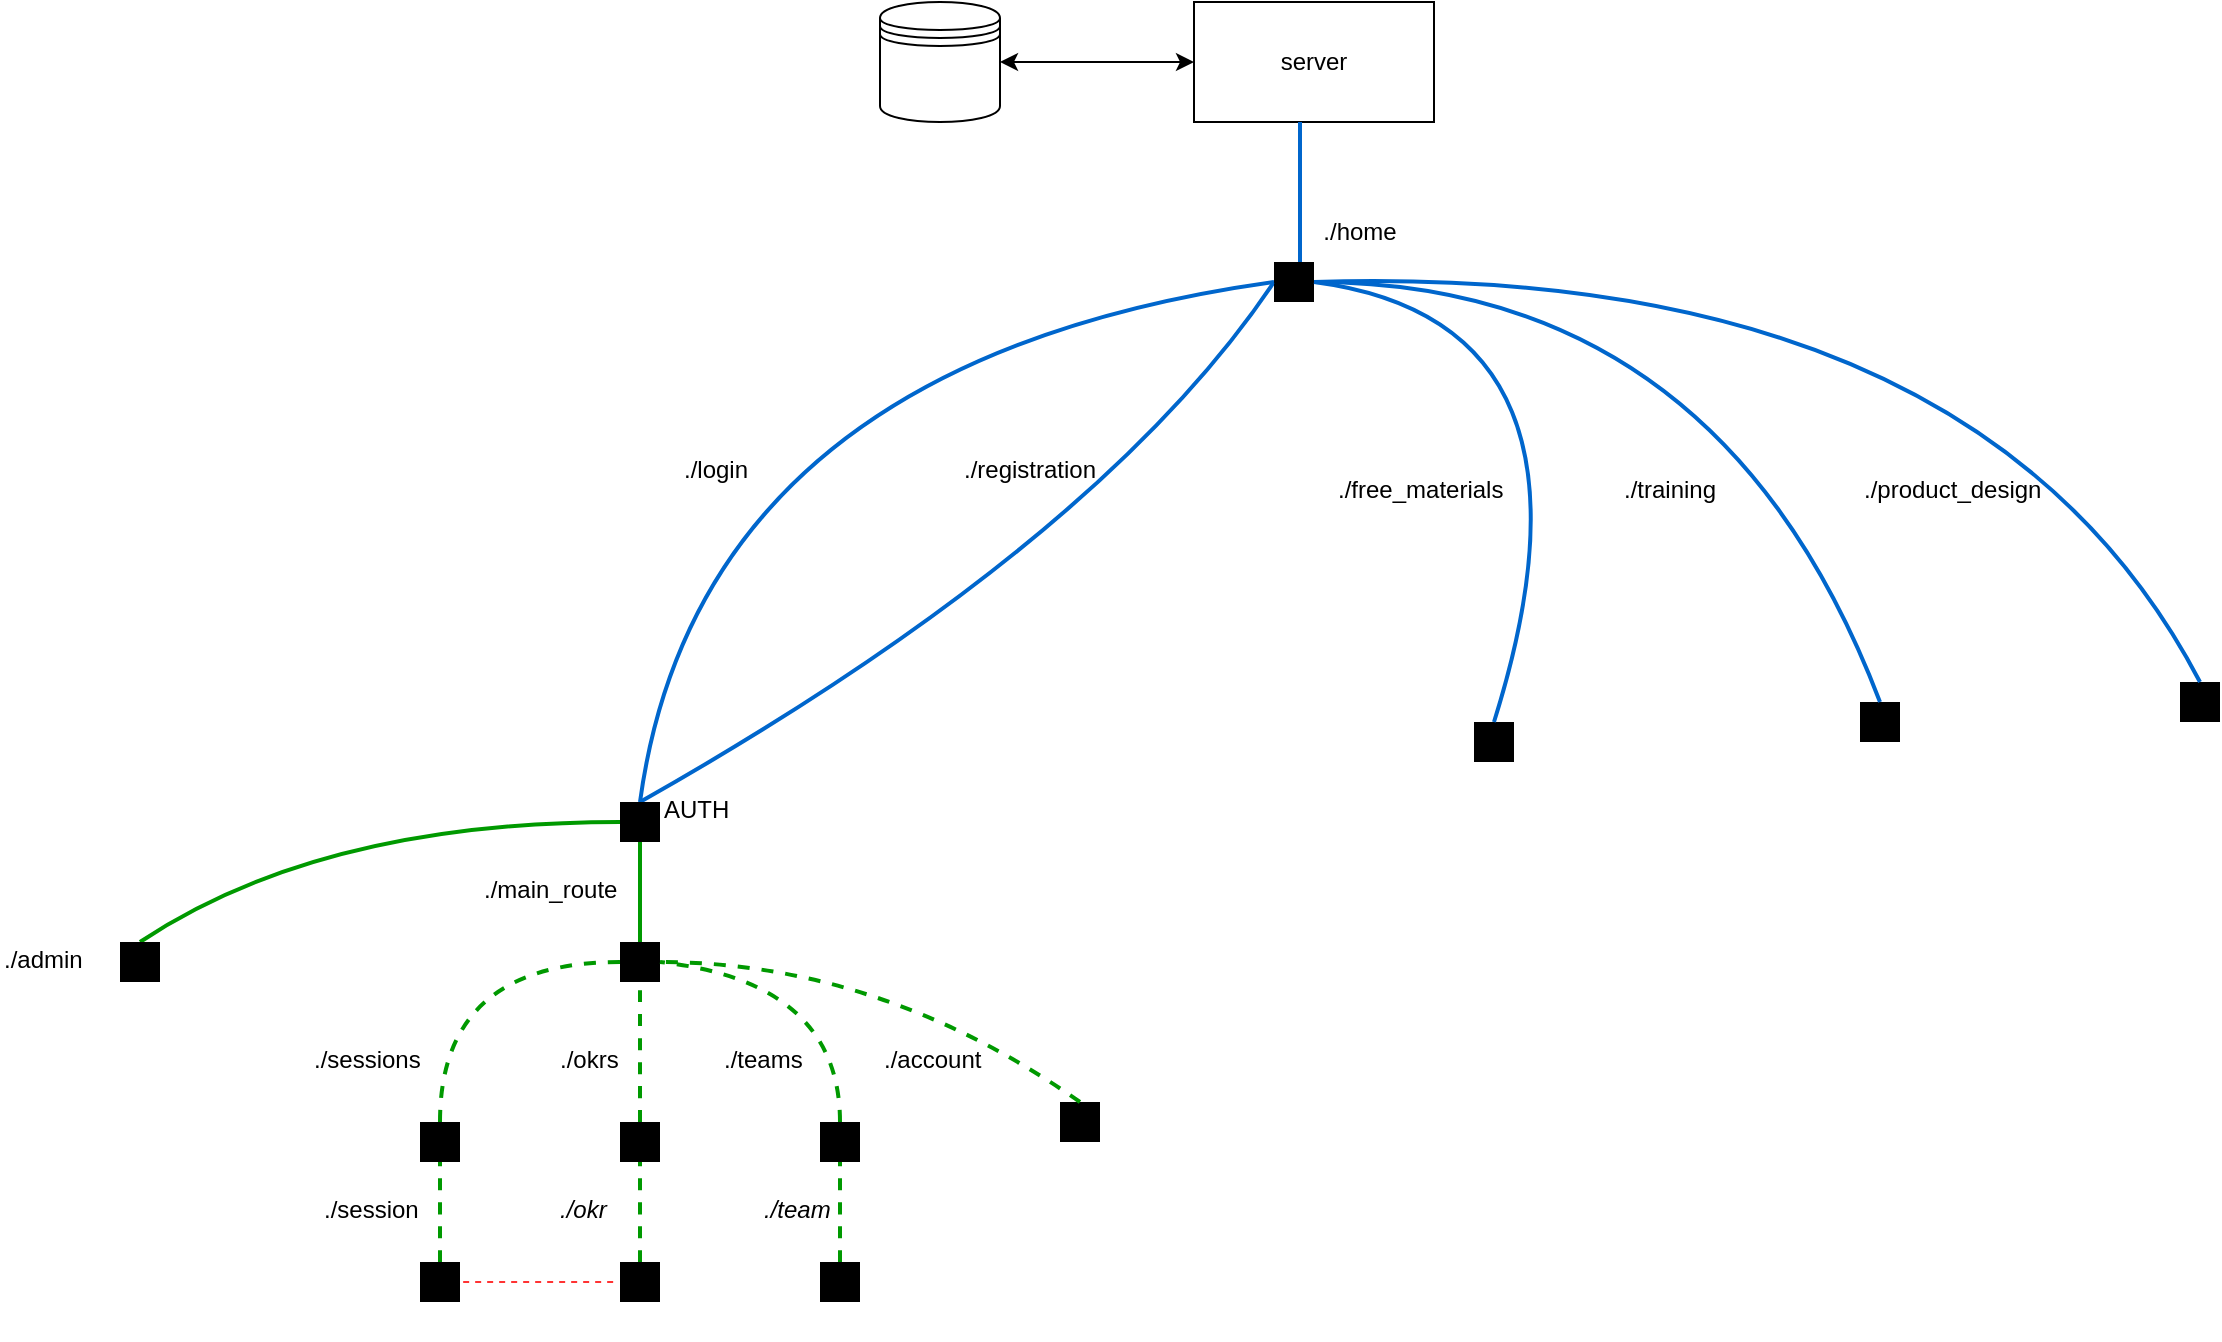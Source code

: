 <mxfile version="20.2.7" type="github">
  <diagram name="Page-1" id="b33cb84f-bf7a-9ccf-f142-242d16432e5d">
    <mxGraphModel dx="1477" dy="687" grid="1" gridSize="10" guides="1" tooltips="1" connect="1" arrows="1" fold="1" page="1" pageScale="1.5" pageWidth="1169" pageHeight="826" background="none" math="0" shadow="0">
      <root>
        <mxCell id="0" style=";html=1;" />
        <mxCell id="1" style=";html=1;" parent="0" />
        <mxCell id="vKaX04_a_XMLNVxywBgB-5" style="edgeStyle=none;curved=1;html=1;endArrow=none;endFill=0;strokeColor=#009900;strokeWidth=2;fontSize=24;fillColor=#FFFFFF;exitX=0.5;exitY=0;exitDx=0;exitDy=0;entryX=0;entryY=0.5;entryDx=0;entryDy=0;" edge="1" parent="1" source="vKaX04_a_XMLNVxywBgB-6" target="2a5a01dd2e413fbf-13">
          <mxGeometry relative="1" as="geometry">
            <Array as="points">
              <mxPoint x="380" y="470" />
            </Array>
            <mxPoint x="389.138" y="330" as="sourcePoint" />
            <mxPoint x="480" y="450" as="targetPoint" />
          </mxGeometry>
        </mxCell>
        <mxCell id="vKaX04_a_XMLNVxywBgB-3" style="edgeStyle=none;curved=1;html=1;endArrow=none;endFill=0;strokeColor=#0066CC;strokeWidth=2;fontSize=24;fillColor=#FFFFFF;exitX=0.5;exitY=0;exitDx=0;exitDy=0;entryX=0;entryY=0.5;entryDx=0;entryDy=0;" edge="1" parent="1" source="2a5a01dd2e413fbf-13" target="2a5a01dd2e413fbf-12">
          <mxGeometry relative="1" as="geometry">
            <Array as="points">
              <mxPoint x="770" y="330" />
            </Array>
            <mxPoint x="620" y="430" as="sourcePoint" />
            <mxPoint x="860" y="200" as="targetPoint" />
          </mxGeometry>
        </mxCell>
        <mxCell id="2a5a01dd2e413fbf-12" value="" style="whiteSpace=wrap;html=1;rounded=0;shadow=0;strokeWidth=1;fillColor=#000000;fontSize=24;align=right;strokeColor=none;" parent="1" vertex="1">
          <mxGeometry x="857" y="190" width="20" height="20" as="geometry" />
        </mxCell>
        <mxCell id="2a5a01dd2e413fbf-44" style="edgeStyle=none;curved=1;html=1;endArrow=none;endFill=0;strokeColor=#0066CC;strokeWidth=2;fontSize=24;entryX=0;entryY=0.5;entryDx=0;entryDy=0;exitX=0.5;exitY=0;exitDx=0;exitDy=0;fillColor=#FFFFFF;" parent="1" source="2a5a01dd2e413fbf-13" target="2a5a01dd2e413fbf-12" edge="1">
          <mxGeometry relative="1" as="geometry">
            <Array as="points">
              <mxPoint x="570" y="240" />
            </Array>
            <mxPoint x="490" y="320" as="sourcePoint" />
            <mxPoint x="450" y="620" as="targetPoint" />
          </mxGeometry>
        </mxCell>
        <mxCell id="2a5a01dd2e413fbf-13" value="" style="whiteSpace=wrap;html=1;rounded=0;shadow=0;strokeWidth=1;fillColor=#000000;fontSize=24;align=right;strokeColor=none;" parent="1" vertex="1">
          <mxGeometry x="530" y="460" width="20" height="20" as="geometry" />
        </mxCell>
        <mxCell id="BhT1gj-zwRNEUNMPTzrb-5" value="./home" style="text;html=1;strokeColor=none;fillColor=none;align=center;verticalAlign=middle;whiteSpace=wrap;rounded=0;" parent="1" vertex="1">
          <mxGeometry x="870" y="160" width="60" height="30" as="geometry" />
        </mxCell>
        <mxCell id="BhT1gj-zwRNEUNMPTzrb-8" value="" style="whiteSpace=wrap;html=1;rounded=0;shadow=0;strokeWidth=1;fillColor=#000000;fontSize=24;align=right;strokeColor=none;" parent="1" vertex="1">
          <mxGeometry x="1150" y="410" width="20" height="20" as="geometry" />
        </mxCell>
        <mxCell id="BhT1gj-zwRNEUNMPTzrb-10" value="&lt;div style=&quot;text-align: center;&quot;&gt;./login&amp;nbsp;&lt;/div&gt;&lt;div style=&quot;text-align: center;&quot;&gt;&lt;br&gt;&lt;/div&gt;&lt;div style=&quot;text-align: center;&quot;&gt;&lt;br&gt;&lt;/div&gt;&lt;div style=&quot;text-align: center;&quot;&gt;&lt;br&gt;&lt;/div&gt;" style="text;whiteSpace=wrap;html=1;" parent="1" vertex="1">
          <mxGeometry x="560" y="280" width="45" height="20" as="geometry" />
        </mxCell>
        <mxCell id="BhT1gj-zwRNEUNMPTzrb-13" value="&lt;div style=&quot;text-align: center;&quot;&gt;&lt;br&gt;&lt;/div&gt;" style="text;whiteSpace=wrap;html=1;" parent="1" vertex="1">
          <mxGeometry x="480" y="520" width="60" height="40" as="geometry" />
        </mxCell>
        <mxCell id="BhT1gj-zwRNEUNMPTzrb-19" value="" style="shape=datastore;whiteSpace=wrap;html=1;" parent="1" vertex="1">
          <mxGeometry x="660" y="60" width="60" height="60" as="geometry" />
        </mxCell>
        <mxCell id="BhT1gj-zwRNEUNMPTzrb-20" value="server" style="rounded=0;whiteSpace=wrap;html=1;" parent="1" vertex="1">
          <mxGeometry x="817" y="60" width="120" height="60" as="geometry" />
        </mxCell>
        <mxCell id="BhT1gj-zwRNEUNMPTzrb-23" value="" style="endArrow=classic;startArrow=classic;html=1;rounded=0;fillColor=#B9E0A5;entryX=1;entryY=0.5;entryDx=0;entryDy=0;exitX=0;exitY=0.5;exitDx=0;exitDy=0;" parent="1" source="BhT1gj-zwRNEUNMPTzrb-20" target="BhT1gj-zwRNEUNMPTzrb-19" edge="1">
          <mxGeometry width="50" height="50" relative="1" as="geometry">
            <mxPoint x="740" y="450" as="sourcePoint" />
            <mxPoint x="790" y="400" as="targetPoint" />
          </mxGeometry>
        </mxCell>
        <mxCell id="BhT1gj-zwRNEUNMPTzrb-24" style="edgeStyle=none;curved=1;html=1;endArrow=none;endFill=0;strokeColor=#0066CC;strokeWidth=2;fontSize=24;" parent="1" edge="1">
          <mxGeometry relative="1" as="geometry">
            <Array as="points" />
            <mxPoint x="870" y="190" as="sourcePoint" />
            <mxPoint x="870" y="120" as="targetPoint" />
          </mxGeometry>
        </mxCell>
        <mxCell id="BhT1gj-zwRNEUNMPTzrb-49" style="edgeStyle=none;curved=1;html=1;endArrow=none;endFill=0;strokeColor=#0066CC;strokeWidth=2;fontSize=24;entryX=0.5;entryY=0;entryDx=0;entryDy=0;exitX=1;exitY=0.5;exitDx=0;exitDy=0;" parent="1" source="2a5a01dd2e413fbf-12" target="BhT1gj-zwRNEUNMPTzrb-8" edge="1">
          <mxGeometry relative="1" as="geometry">
            <Array as="points">
              <mxPoint x="1080" y="200" />
            </Array>
            <mxPoint x="1030" y="280" as="sourcePoint" />
            <mxPoint x="867" y="210" as="targetPoint" />
          </mxGeometry>
        </mxCell>
        <mxCell id="BhT1gj-zwRNEUNMPTzrb-50" value="&lt;div style=&quot;text-align: center;&quot;&gt;./training&lt;/div&gt;" style="text;whiteSpace=wrap;html=1;" parent="1" vertex="1">
          <mxGeometry x="1030" y="290" width="70" height="40" as="geometry" />
        </mxCell>
        <mxCell id="BhT1gj-zwRNEUNMPTzrb-51" value="" style="whiteSpace=wrap;html=1;rounded=0;shadow=0;strokeWidth=1;fillColor=#000000;fontSize=24;align=right;strokeColor=none;" parent="1" vertex="1">
          <mxGeometry x="957" y="420" width="20" height="20" as="geometry" />
        </mxCell>
        <mxCell id="BhT1gj-zwRNEUNMPTzrb-53" style="edgeStyle=none;curved=1;html=1;endArrow=none;endFill=0;strokeColor=#0066CC;strokeWidth=2;fontSize=24;entryX=0.5;entryY=0;entryDx=0;entryDy=0;exitX=1;exitY=0.5;exitDx=0;exitDy=0;" parent="1" source="2a5a01dd2e413fbf-12" target="BhT1gj-zwRNEUNMPTzrb-51" edge="1">
          <mxGeometry relative="1" as="geometry">
            <Array as="points">
              <mxPoint x="1030" y="220" />
            </Array>
            <mxPoint x="887" y="210" as="sourcePoint" />
            <mxPoint x="1090" y="430" as="targetPoint" />
          </mxGeometry>
        </mxCell>
        <mxCell id="BhT1gj-zwRNEUNMPTzrb-54" value="&lt;div style=&quot;text-align: center;&quot;&gt;./free_materials&lt;/div&gt;" style="text;whiteSpace=wrap;html=1;" parent="1" vertex="1">
          <mxGeometry x="887" y="290" width="70" height="40" as="geometry" />
        </mxCell>
        <mxCell id="BhT1gj-zwRNEUNMPTzrb-55" value="" style="whiteSpace=wrap;html=1;rounded=0;shadow=0;strokeWidth=1;fillColor=#000000;fontSize=24;align=right;strokeColor=none;" parent="1" vertex="1">
          <mxGeometry x="1310" y="400" width="20" height="20" as="geometry" />
        </mxCell>
        <mxCell id="BhT1gj-zwRNEUNMPTzrb-56" style="edgeStyle=none;curved=1;html=1;endArrow=none;endFill=0;strokeColor=#0066CC;strokeWidth=2;fontSize=24;entryX=0.5;entryY=0;entryDx=0;entryDy=0;exitX=1;exitY=0.5;exitDx=0;exitDy=0;" parent="1" source="2a5a01dd2e413fbf-12" target="BhT1gj-zwRNEUNMPTzrb-55" edge="1">
          <mxGeometry relative="1" as="geometry">
            <Array as="points">
              <mxPoint x="1210" y="190" />
            </Array>
            <mxPoint x="887" y="210" as="sourcePoint" />
            <mxPoint x="1090" y="430" as="targetPoint" />
          </mxGeometry>
        </mxCell>
        <mxCell id="BhT1gj-zwRNEUNMPTzrb-57" value="&lt;div style=&quot;text-align: center;&quot;&gt;./product_design&lt;/div&gt;" style="text;whiteSpace=wrap;html=1;" parent="1" vertex="1">
          <mxGeometry x="1150" y="290" width="70" height="40" as="geometry" />
        </mxCell>
        <mxCell id="vKaX04_a_XMLNVxywBgB-4" value="&lt;div style=&quot;text-align: center;&quot;&gt;./registration&lt;/div&gt;&lt;div style=&quot;text-align: center;&quot;&gt;&lt;br style=&quot;color: rgb(0, 0, 0); font-family: Helvetica; font-size: 12px; font-style: normal; font-variant-ligatures: normal; font-variant-caps: normal; font-weight: 400; letter-spacing: normal; orphans: 2; text-align: center; text-indent: 0px; text-transform: none; widows: 2; word-spacing: 0px; -webkit-text-stroke-width: 0px; background-color: rgb(248, 249, 250); text-decoration-thickness: initial; text-decoration-style: initial; text-decoration-color: initial;&quot;&gt;&#xa;&#xa;&lt;/div&gt;" style="text;whiteSpace=wrap;html=1;" vertex="1" parent="1">
          <mxGeometry x="700" y="280" width="70" height="30" as="geometry" />
        </mxCell>
        <mxCell id="vKaX04_a_XMLNVxywBgB-6" value="" style="whiteSpace=wrap;html=1;rounded=0;shadow=0;strokeWidth=1;fillColor=#000000;fontSize=24;align=right;strokeColor=none;" vertex="1" parent="1">
          <mxGeometry x="280" y="530" width="20" height="20" as="geometry" />
        </mxCell>
        <mxCell id="vKaX04_a_XMLNVxywBgB-7" value="&lt;div style=&quot;text-align: center;&quot;&gt;./admin&lt;/div&gt;&lt;div style=&quot;text-align: center;&quot;&gt;&lt;br&gt;&lt;/div&gt;&lt;div style=&quot;text-align: center;&quot;&gt;&lt;br&gt;&lt;/div&gt;&lt;div style=&quot;text-align: center;&quot;&gt;&lt;br&gt;&lt;/div&gt;&lt;div style=&quot;text-align: center;&quot;&gt;&lt;br style=&quot;color: rgb(0, 0, 0); font-family: Helvetica; font-size: 12px; font-style: normal; font-variant-ligatures: normal; font-variant-caps: normal; font-weight: 400; letter-spacing: normal; orphans: 2; text-align: center; text-indent: 0px; text-transform: none; widows: 2; word-spacing: 0px; -webkit-text-stroke-width: 0px; background-color: rgb(248, 249, 250); text-decoration-thickness: initial; text-decoration-style: initial; text-decoration-color: initial;&quot;&gt;&lt;br&gt;&lt;br&gt;&lt;/div&gt;" style="text;whiteSpace=wrap;html=1;" vertex="1" parent="1">
          <mxGeometry x="220" y="525" width="70" height="30" as="geometry" />
        </mxCell>
        <mxCell id="vKaX04_a_XMLNVxywBgB-12" value="&lt;div style=&quot;text-align: center;&quot;&gt;AUTH&lt;/div&gt;&lt;div style=&quot;text-align: center;&quot;&gt;&lt;br&gt;&lt;/div&gt;&lt;div style=&quot;text-align: center;&quot;&gt;&lt;br&gt;&lt;/div&gt;&lt;div style=&quot;text-align: center;&quot;&gt;&lt;br style=&quot;color: rgb(0, 0, 0); font-family: Helvetica; font-size: 12px; font-style: normal; font-variant-ligatures: normal; font-variant-caps: normal; font-weight: 400; letter-spacing: normal; orphans: 2; text-align: center; text-indent: 0px; text-transform: none; widows: 2; word-spacing: 0px; -webkit-text-stroke-width: 0px; background-color: rgb(248, 249, 250); text-decoration-thickness: initial; text-decoration-style: initial; text-decoration-color: initial;&quot;&gt;&lt;br&gt;&lt;br&gt;&lt;/div&gt;" style="text;whiteSpace=wrap;html=1;" vertex="1" parent="1">
          <mxGeometry x="550" y="450" width="40" height="20" as="geometry" />
        </mxCell>
        <mxCell id="vKaX04_a_XMLNVxywBgB-13" value="" style="whiteSpace=wrap;html=1;rounded=0;shadow=0;strokeWidth=1;fillColor=#000000;fontSize=24;align=right;strokeColor=none;" vertex="1" parent="1">
          <mxGeometry x="430" y="620" width="20" height="20" as="geometry" />
        </mxCell>
        <mxCell id="vKaX04_a_XMLNVxywBgB-14" value="" style="whiteSpace=wrap;html=1;rounded=0;shadow=0;strokeWidth=1;fillColor=#000000;fontSize=24;align=right;strokeColor=none;" vertex="1" parent="1">
          <mxGeometry x="430" y="690" width="20" height="20" as="geometry" />
        </mxCell>
        <mxCell id="vKaX04_a_XMLNVxywBgB-15" value="" style="whiteSpace=wrap;html=1;rounded=0;shadow=0;strokeWidth=1;fillColor=#000000;fontSize=24;align=right;strokeColor=none;" vertex="1" parent="1">
          <mxGeometry x="530" y="620" width="20" height="20" as="geometry" />
        </mxCell>
        <mxCell id="vKaX04_a_XMLNVxywBgB-16" value="" style="whiteSpace=wrap;html=1;rounded=0;shadow=0;strokeWidth=1;fillColor=#000000;fontSize=24;align=right;strokeColor=none;" vertex="1" parent="1">
          <mxGeometry x="530" y="530" width="20" height="20" as="geometry" />
        </mxCell>
        <mxCell id="vKaX04_a_XMLNVxywBgB-19" value="&lt;div style=&quot;text-align: center;&quot;&gt;./sessions&amp;nbsp;&lt;/div&gt;&lt;div style=&quot;text-align: center;&quot;&gt;&lt;br&gt;&lt;/div&gt;&lt;div style=&quot;text-align: center;&quot;&gt;&lt;br&gt;&lt;/div&gt;&lt;div style=&quot;text-align: center;&quot;&gt;&lt;br style=&quot;color: rgb(0, 0, 0); font-family: Helvetica; font-size: 12px; font-style: normal; font-variant-ligatures: normal; font-variant-caps: normal; font-weight: 400; letter-spacing: normal; orphans: 2; text-align: center; text-indent: 0px; text-transform: none; widows: 2; word-spacing: 0px; -webkit-text-stroke-width: 0px; background-color: rgb(248, 249, 250); text-decoration-thickness: initial; text-decoration-style: initial; text-decoration-color: initial;&quot;&gt;&lt;br&gt;&lt;br&gt;&lt;/div&gt;" style="text;whiteSpace=wrap;html=1;" vertex="1" parent="1">
          <mxGeometry x="375" y="575" width="70" height="30" as="geometry" />
        </mxCell>
        <mxCell id="vKaX04_a_XMLNVxywBgB-23" style="edgeStyle=none;dashed=1;curved=1;html=1;endArrow=none;endFill=0;strokeColor=#009900;strokeWidth=2;fontSize=24;fillColor=#FFFFFF;exitX=0.5;exitY=0;exitDx=0;exitDy=0;entryX=0.5;entryY=1;entryDx=0;entryDy=0;" edge="1" parent="1" source="vKaX04_a_XMLNVxywBgB-14" target="vKaX04_a_XMLNVxywBgB-13">
          <mxGeometry relative="1" as="geometry">
            <Array as="points" />
            <mxPoint x="540.0" y="480" as="sourcePoint" />
            <mxPoint x="260" y="610" as="targetPoint" />
          </mxGeometry>
        </mxCell>
        <mxCell id="vKaX04_a_XMLNVxywBgB-25" value="&lt;div style=&quot;text-align: center;&quot;&gt;./session&lt;/div&gt;&lt;div style=&quot;text-align: center;&quot;&gt;&lt;br style=&quot;color: rgb(0, 0, 0); font-family: Helvetica; font-size: 12px; font-style: normal; font-variant-ligatures: normal; font-variant-caps: normal; font-weight: 400; letter-spacing: normal; orphans: 2; text-align: center; text-indent: 0px; text-transform: none; widows: 2; word-spacing: 0px; -webkit-text-stroke-width: 0px; background-color: rgb(248, 249, 250); text-decoration-thickness: initial; text-decoration-style: initial; text-decoration-color: initial;&quot;&gt;&lt;br&gt;&lt;br&gt;&lt;/div&gt;" style="text;whiteSpace=wrap;html=1;" vertex="1" parent="1">
          <mxGeometry x="380" y="650" width="50" height="30" as="geometry" />
        </mxCell>
        <mxCell id="vKaX04_a_XMLNVxywBgB-28" style="edgeStyle=none;curved=1;html=1;endArrow=none;endFill=0;strokeColor=#009900;strokeWidth=2;fontSize=24;fillColor=#FFFFFF;exitX=0.5;exitY=0;exitDx=0;exitDy=0;entryX=0.5;entryY=1;entryDx=0;entryDy=0;" edge="1" parent="1" source="vKaX04_a_XMLNVxywBgB-16" target="2a5a01dd2e413fbf-13">
          <mxGeometry relative="1" as="geometry">
            <Array as="points" />
            <mxPoint x="370" y="680" as="sourcePoint" />
            <mxPoint x="370" y="610" as="targetPoint" />
          </mxGeometry>
        </mxCell>
        <mxCell id="vKaX04_a_XMLNVxywBgB-30" value="&lt;div style=&quot;text-align: center;&quot;&gt;./main_route&lt;/div&gt;&lt;div style=&quot;text-align: center;&quot;&gt;&amp;nbsp;&lt;/div&gt;&lt;div style=&quot;text-align: center;&quot;&gt;&lt;br style=&quot;color: rgb(0, 0, 0); font-family: Helvetica; font-size: 12px; font-style: normal; font-variant-ligatures: normal; font-variant-caps: normal; font-weight: 400; letter-spacing: normal; orphans: 2; text-align: center; text-indent: 0px; text-transform: none; widows: 2; word-spacing: 0px; -webkit-text-stroke-width: 0px; background-color: rgb(248, 249, 250); text-decoration-thickness: initial; text-decoration-style: initial; text-decoration-color: initial;&quot;&gt;&lt;br&gt;&lt;br&gt;&lt;/div&gt;" style="text;whiteSpace=wrap;html=1;" vertex="1" parent="1">
          <mxGeometry x="460" y="490" width="70" height="30" as="geometry" />
        </mxCell>
        <mxCell id="vKaX04_a_XMLNVxywBgB-35" value="&lt;div style=&quot;text-align: center;&quot;&gt;./okrs&lt;/div&gt;&lt;div style=&quot;text-align: center;&quot;&gt;&lt;br&gt;&lt;/div&gt;&lt;div style=&quot;text-align: center;&quot;&gt;&lt;br style=&quot;color: rgb(0, 0, 0); font-family: Helvetica; font-size: 12px; font-style: normal; font-variant-ligatures: normal; font-variant-caps: normal; font-weight: 400; letter-spacing: normal; orphans: 2; text-align: center; text-indent: 0px; text-transform: none; widows: 2; word-spacing: 0px; -webkit-text-stroke-width: 0px; background-color: rgb(248, 249, 250); text-decoration-thickness: initial; text-decoration-style: initial; text-decoration-color: initial;&quot;&gt;&lt;br&gt;&lt;br&gt;&lt;/div&gt;" style="text;whiteSpace=wrap;html=1;" vertex="1" parent="1">
          <mxGeometry x="497.5" y="575" width="25" height="20" as="geometry" />
        </mxCell>
        <mxCell id="vKaX04_a_XMLNVxywBgB-36" value="" style="whiteSpace=wrap;html=1;rounded=0;shadow=0;strokeWidth=1;fillColor=#000000;fontSize=24;align=right;strokeColor=none;" vertex="1" parent="1">
          <mxGeometry x="630" y="620" width="20" height="20" as="geometry" />
        </mxCell>
        <mxCell id="vKaX04_a_XMLNVxywBgB-38" value="" style="whiteSpace=wrap;html=1;rounded=0;shadow=0;strokeWidth=1;fillColor=#000000;fontSize=24;align=right;strokeColor=none;" vertex="1" parent="1">
          <mxGeometry x="750" y="610" width="20" height="20" as="geometry" />
        </mxCell>
        <mxCell id="vKaX04_a_XMLNVxywBgB-41" value="&lt;div style=&quot;text-align: center;&quot;&gt;./teams&lt;/div&gt;&lt;div style=&quot;text-align: center;&quot;&gt;&lt;br&gt;&lt;/div&gt;&lt;div style=&quot;text-align: center;&quot;&gt;&lt;br style=&quot;color: rgb(0, 0, 0); font-family: Helvetica; font-size: 12px; font-style: normal; font-variant-ligatures: normal; font-variant-caps: normal; font-weight: 400; letter-spacing: normal; orphans: 2; text-align: center; text-indent: 0px; text-transform: none; widows: 2; word-spacing: 0px; -webkit-text-stroke-width: 0px; background-color: rgb(248, 249, 250); text-decoration-thickness: initial; text-decoration-style: initial; text-decoration-color: initial;&quot;&gt;&lt;br&gt;&lt;br&gt;&lt;/div&gt;" style="text;whiteSpace=wrap;html=1;" vertex="1" parent="1">
          <mxGeometry x="580" y="575" width="60" height="30" as="geometry" />
        </mxCell>
        <mxCell id="vKaX04_a_XMLNVxywBgB-44" value="&lt;div style=&quot;text-align: center;&quot;&gt;./account&lt;/div&gt;&lt;div style=&quot;text-align: center;&quot;&gt;&lt;br&gt;&lt;/div&gt;&lt;div style=&quot;text-align: center;&quot;&gt;&lt;br style=&quot;color: rgb(0, 0, 0); font-family: Helvetica; font-size: 12px; font-style: normal; font-variant-ligatures: normal; font-variant-caps: normal; font-weight: 400; letter-spacing: normal; orphans: 2; text-align: center; text-indent: 0px; text-transform: none; widows: 2; word-spacing: 0px; -webkit-text-stroke-width: 0px; background-color: rgb(248, 249, 250); text-decoration-thickness: initial; text-decoration-style: initial; text-decoration-color: initial;&quot;&gt;&lt;br&gt;&lt;br&gt;&lt;/div&gt;" style="text;whiteSpace=wrap;html=1;" vertex="1" parent="1">
          <mxGeometry x="660" y="575" width="60" height="30" as="geometry" />
        </mxCell>
        <mxCell id="vKaX04_a_XMLNVxywBgB-46" value="" style="whiteSpace=wrap;html=1;rounded=0;shadow=0;strokeWidth=1;fillColor=#000000;fontSize=24;align=right;strokeColor=none;" vertex="1" parent="1">
          <mxGeometry x="530" y="690" width="20" height="20" as="geometry" />
        </mxCell>
        <mxCell id="vKaX04_a_XMLNVxywBgB-47" value="" style="whiteSpace=wrap;html=1;rounded=0;shadow=0;strokeWidth=1;fillColor=#000000;fontSize=24;align=right;strokeColor=none;" vertex="1" parent="1">
          <mxGeometry x="630" y="690" width="20" height="20" as="geometry" />
        </mxCell>
        <mxCell id="vKaX04_a_XMLNVxywBgB-50" value="&lt;div style=&quot;text-align: center;&quot;&gt;&lt;i&gt;./team&lt;/i&gt;&lt;/div&gt;&lt;div style=&quot;text-align: center;&quot;&gt;&lt;br&gt;&lt;/div&gt;&lt;div style=&quot;text-align: center;&quot;&gt;&lt;br style=&quot;color: rgb(0, 0, 0); font-family: Helvetica; font-size: 12px; font-style: normal; font-variant-ligatures: normal; font-variant-caps: normal; font-weight: 400; letter-spacing: normal; orphans: 2; text-align: center; text-indent: 0px; text-transform: none; widows: 2; word-spacing: 0px; -webkit-text-stroke-width: 0px; background-color: rgb(248, 249, 250); text-decoration-thickness: initial; text-decoration-style: initial; text-decoration-color: initial;&quot;&gt;&lt;br&gt;&lt;br&gt;&lt;/div&gt;" style="text;whiteSpace=wrap;html=1;" vertex="1" parent="1">
          <mxGeometry x="600" y="650" width="30" height="30" as="geometry" />
        </mxCell>
        <mxCell id="vKaX04_a_XMLNVxywBgB-51" value="&lt;div style=&quot;text-align: center;&quot;&gt;&lt;i&gt;./okr&lt;/i&gt;&lt;/div&gt;&lt;div style=&quot;text-align: center;&quot;&gt;&lt;br style=&quot;color: rgb(0, 0, 0); font-family: Helvetica; font-size: 12px; font-style: normal; font-variant-ligatures: normal; font-variant-caps: normal; font-weight: 400; letter-spacing: normal; orphans: 2; text-align: center; text-indent: 0px; text-transform: none; widows: 2; word-spacing: 0px; -webkit-text-stroke-width: 0px; background-color: rgb(248, 249, 250); text-decoration-thickness: initial; text-decoration-style: initial; text-decoration-color: initial;&quot;&gt;&lt;br&gt;&lt;br&gt;&lt;/div&gt;" style="text;whiteSpace=wrap;html=1;" vertex="1" parent="1">
          <mxGeometry x="497.5" y="650" width="32.5" height="30" as="geometry" />
        </mxCell>
        <mxCell id="vKaX04_a_XMLNVxywBgB-54" value="" style="endArrow=none;dashed=1;html=1;rounded=0;strokeColor=#FF3333;fillColor=#FFFFFF;entryX=1;entryY=0.5;entryDx=0;entryDy=0;exitX=-0.171;exitY=0.5;exitDx=0;exitDy=0;exitPerimeter=0;" edge="1" parent="1" source="vKaX04_a_XMLNVxywBgB-46" target="vKaX04_a_XMLNVxywBgB-14">
          <mxGeometry width="50" height="50" relative="1" as="geometry">
            <mxPoint x="710" y="560" as="sourcePoint" />
            <mxPoint x="760" y="510" as="targetPoint" />
          </mxGeometry>
        </mxCell>
        <mxCell id="vKaX04_a_XMLNVxywBgB-59" style="edgeStyle=none;dashed=1;curved=1;html=1;endArrow=none;endFill=0;strokeColor=#009900;strokeWidth=2;fontSize=24;fillColor=#FFFFFF;exitX=0.5;exitY=0;exitDx=0;exitDy=0;entryX=0;entryY=0.5;entryDx=0;entryDy=0;" edge="1" parent="1" source="vKaX04_a_XMLNVxywBgB-13" target="vKaX04_a_XMLNVxywBgB-16">
          <mxGeometry relative="1" as="geometry">
            <Array as="points">
              <mxPoint x="440" y="540" />
            </Array>
            <mxPoint x="300.0" y="540" as="sourcePoint" />
            <mxPoint x="540.0" y="480" as="targetPoint" />
          </mxGeometry>
        </mxCell>
        <mxCell id="vKaX04_a_XMLNVxywBgB-61" style="edgeStyle=none;dashed=1;curved=1;html=1;endArrow=none;endFill=0;strokeColor=#009900;strokeWidth=2;fontSize=24;fillColor=#FFFFFF;exitX=0.5;exitY=0;exitDx=0;exitDy=0;entryX=1;entryY=0.75;entryDx=0;entryDy=0;" edge="1" parent="1" source="vKaX04_a_XMLNVxywBgB-15" target="BhT1gj-zwRNEUNMPTzrb-13">
          <mxGeometry relative="1" as="geometry">
            <Array as="points" />
            <mxPoint x="550.0" y="540" as="sourcePoint" />
            <mxPoint x="550.0" y="490" as="targetPoint" />
          </mxGeometry>
        </mxCell>
        <mxCell id="vKaX04_a_XMLNVxywBgB-62" style="edgeStyle=none;dashed=1;curved=1;html=1;endArrow=none;endFill=0;strokeColor=#009900;strokeWidth=2;fontSize=24;fillColor=#FFFFFF;exitX=0.5;exitY=0;exitDx=0;exitDy=0;entryX=1;entryY=0.5;entryDx=0;entryDy=0;" edge="1" parent="1" source="vKaX04_a_XMLNVxywBgB-36" target="vKaX04_a_XMLNVxywBgB-16">
          <mxGeometry relative="1" as="geometry">
            <Array as="points">
              <mxPoint x="640" y="550" />
            </Array>
            <mxPoint x="560.0" y="550" as="sourcePoint" />
            <mxPoint x="560.0" y="500" as="targetPoint" />
          </mxGeometry>
        </mxCell>
        <mxCell id="vKaX04_a_XMLNVxywBgB-63" style="edgeStyle=none;dashed=1;curved=1;html=1;endArrow=none;endFill=0;strokeColor=#009900;strokeWidth=2;fontSize=24;fillColor=#FFFFFF;exitX=0.5;exitY=0;exitDx=0;exitDy=0;entryX=0.5;entryY=1;entryDx=0;entryDy=0;" edge="1" parent="1" source="vKaX04_a_XMLNVxywBgB-46" target="vKaX04_a_XMLNVxywBgB-15">
          <mxGeometry relative="1" as="geometry">
            <Array as="points" />
            <mxPoint x="550.0" y="630" as="sourcePoint" />
            <mxPoint x="550.0" y="560" as="targetPoint" />
          </mxGeometry>
        </mxCell>
        <mxCell id="vKaX04_a_XMLNVxywBgB-64" style="edgeStyle=none;dashed=1;curved=1;html=1;endArrow=none;endFill=0;strokeColor=#009900;strokeWidth=2;fontSize=24;fillColor=#FFFFFF;exitX=0.5;exitY=0;exitDx=0;exitDy=0;entryX=0.5;entryY=1;entryDx=0;entryDy=0;" edge="1" parent="1" source="vKaX04_a_XMLNVxywBgB-47" target="vKaX04_a_XMLNVxywBgB-36">
          <mxGeometry relative="1" as="geometry">
            <Array as="points" />
            <mxPoint x="560.0" y="640" as="sourcePoint" />
            <mxPoint x="560.0" y="570" as="targetPoint" />
          </mxGeometry>
        </mxCell>
        <mxCell id="vKaX04_a_XMLNVxywBgB-65" style="edgeStyle=none;dashed=1;curved=1;html=1;endArrow=none;endFill=0;strokeColor=#009900;strokeWidth=2;fontSize=24;fillColor=#FFFFFF;exitX=0.5;exitY=0;exitDx=0;exitDy=0;entryX=1;entryY=0.5;entryDx=0;entryDy=0;" edge="1" parent="1" source="vKaX04_a_XMLNVxywBgB-38" target="vKaX04_a_XMLNVxywBgB-16">
          <mxGeometry relative="1" as="geometry">
            <Array as="points">
              <mxPoint x="660" y="540" />
            </Array>
            <mxPoint x="650" y="630" as="sourcePoint" />
            <mxPoint x="560.0" y="550" as="targetPoint" />
          </mxGeometry>
        </mxCell>
      </root>
    </mxGraphModel>
  </diagram>
</mxfile>
